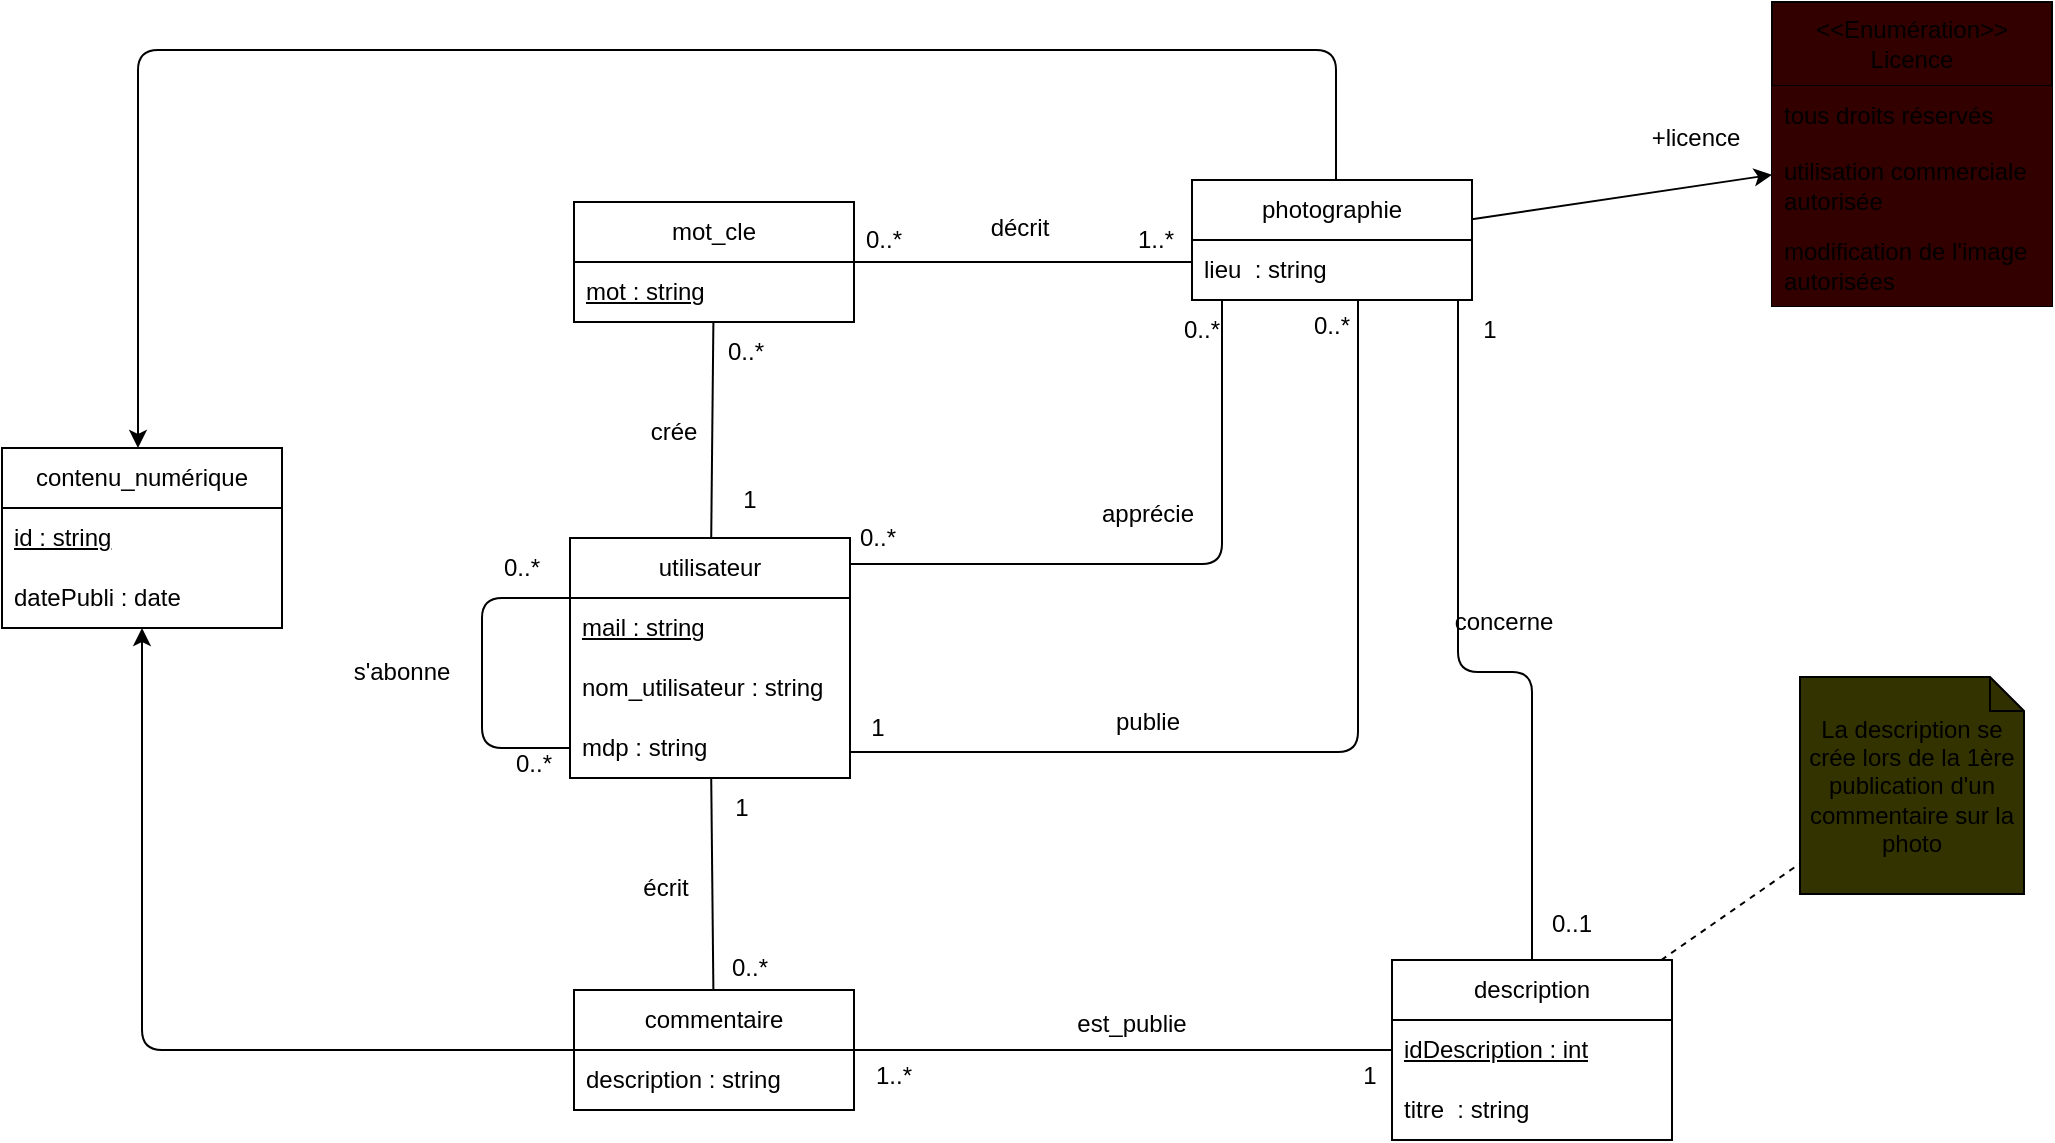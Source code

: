 <mxfile>
    <diagram id="tBTZOynKKMIQyIz6T4Pn" name="Page-1">
        <mxGraphModel dx="2031" dy="1352" grid="0" gridSize="10" guides="1" tooltips="1" connect="1" arrows="1" fold="1" page="0" pageScale="1" pageWidth="827" pageHeight="1169" math="0" shadow="0">
            <root>
                <mxCell id="0"/>
                <mxCell id="1" parent="0"/>
                <mxCell id="15" style="edgeStyle=none;html=1;endArrow=none;endFill=0;" edge="1" parent="1" source="2" target="10">
                    <mxGeometry relative="1" as="geometry"/>
                </mxCell>
                <mxCell id="48" style="edgeStyle=orthogonalEdgeStyle;html=1;endArrow=none;endFill=0;" edge="1" parent="1" source="2" target="30">
                    <mxGeometry relative="1" as="geometry">
                        <Array as="points">
                            <mxPoint x="501" y="-108"/>
                        </Array>
                    </mxGeometry>
                </mxCell>
                <mxCell id="2" value="utilisateur" style="swimlane;fontStyle=0;childLayout=stackLayout;horizontal=1;startSize=30;horizontalStack=0;resizeParent=1;resizeParentMax=0;resizeLast=0;collapsible=1;marginBottom=0;whiteSpace=wrap;html=1;" vertex="1" parent="1">
                    <mxGeometry x="175" y="-121" width="140" height="120" as="geometry"/>
                </mxCell>
                <mxCell id="3" value="&lt;u&gt;mail : string&lt;/u&gt;" style="text;strokeColor=none;fillColor=none;align=left;verticalAlign=middle;spacingLeft=4;spacingRight=4;overflow=hidden;points=[[0,0.5],[1,0.5]];portConstraint=eastwest;rotatable=0;whiteSpace=wrap;html=1;" vertex="1" parent="2">
                    <mxGeometry y="30" width="140" height="30" as="geometry"/>
                </mxCell>
                <mxCell id="4" value="nom_utilisateur&amp;nbsp;: string" style="text;strokeColor=none;fillColor=none;align=left;verticalAlign=middle;spacingLeft=4;spacingRight=4;overflow=hidden;points=[[0,0.5],[1,0.5]];portConstraint=eastwest;rotatable=0;whiteSpace=wrap;html=1;" vertex="1" parent="2">
                    <mxGeometry y="60" width="140" height="30" as="geometry"/>
                </mxCell>
                <mxCell id="5" value="mdp : string" style="text;strokeColor=none;fillColor=none;align=left;verticalAlign=middle;spacingLeft=4;spacingRight=4;overflow=hidden;points=[[0,0.5],[1,0.5]];portConstraint=eastwest;rotatable=0;whiteSpace=wrap;html=1;" vertex="1" parent="2">
                    <mxGeometry y="90" width="140" height="30" as="geometry"/>
                </mxCell>
                <mxCell id="6" style="edgeStyle=none;html=1;entryX=0;entryY=0.25;entryDx=0;entryDy=0;exitX=0;exitY=0.5;exitDx=0;exitDy=0;endArrow=none;endFill=0;" edge="1" parent="2" source="5" target="2">
                    <mxGeometry relative="1" as="geometry">
                        <mxPoint x="-186" y="37" as="targetPoint"/>
                        <mxPoint x="-36" y="65" as="sourcePoint"/>
                        <Array as="points">
                            <mxPoint x="-44" y="105"/>
                            <mxPoint x="-44" y="30"/>
                        </Array>
                    </mxGeometry>
                </mxCell>
                <mxCell id="7" value="s'abonne" style="text;html=1;strokeColor=none;fillColor=none;align=center;verticalAlign=middle;whiteSpace=wrap;rounded=0;" vertex="1" parent="1">
                    <mxGeometry x="61" y="-69" width="60" height="30" as="geometry"/>
                </mxCell>
                <mxCell id="8" value="0..*" style="text;html=1;strokeColor=none;fillColor=none;align=center;verticalAlign=middle;whiteSpace=wrap;rounded=0;" vertex="1" parent="1">
                    <mxGeometry x="121" y="-121" width="60" height="30" as="geometry"/>
                </mxCell>
                <mxCell id="9" value="0..*" style="text;html=1;strokeColor=none;fillColor=none;align=center;verticalAlign=middle;whiteSpace=wrap;rounded=0;" vertex="1" parent="1">
                    <mxGeometry x="127" y="-23" width="60" height="30" as="geometry"/>
                </mxCell>
                <mxCell id="10" value="mot_cle" style="swimlane;fontStyle=0;childLayout=stackLayout;horizontal=1;startSize=30;horizontalStack=0;resizeParent=1;resizeParentMax=0;resizeLast=0;collapsible=1;marginBottom=0;whiteSpace=wrap;html=1;" vertex="1" parent="1">
                    <mxGeometry x="177" y="-289" width="140" height="60" as="geometry"/>
                </mxCell>
                <mxCell id="11" value="&lt;u&gt;mot : string&lt;/u&gt;" style="text;strokeColor=none;fillColor=none;align=left;verticalAlign=middle;spacingLeft=4;spacingRight=4;overflow=hidden;points=[[0,0.5],[1,0.5]];portConstraint=eastwest;rotatable=0;whiteSpace=wrap;html=1;" vertex="1" parent="10">
                    <mxGeometry y="30" width="140" height="30" as="geometry"/>
                </mxCell>
                <mxCell id="16" value="0..*" style="text;html=1;strokeColor=none;fillColor=none;align=center;verticalAlign=middle;whiteSpace=wrap;rounded=0;" vertex="1" parent="1">
                    <mxGeometry x="233" y="-229" width="60" height="30" as="geometry"/>
                </mxCell>
                <mxCell id="17" value="1" style="text;html=1;strokeColor=none;fillColor=none;align=center;verticalAlign=middle;whiteSpace=wrap;rounded=0;" vertex="1" parent="1">
                    <mxGeometry x="235" y="-155" width="60" height="30" as="geometry"/>
                </mxCell>
                <mxCell id="18" value="crée" style="text;html=1;strokeColor=none;fillColor=none;align=center;verticalAlign=middle;whiteSpace=wrap;rounded=0;" vertex="1" parent="1">
                    <mxGeometry x="197" y="-189" width="60" height="30" as="geometry"/>
                </mxCell>
                <mxCell id="21" style="edgeStyle=none;html=1;endArrow=none;endFill=0;" edge="1" parent="1" source="19" target="2">
                    <mxGeometry relative="1" as="geometry"/>
                </mxCell>
                <mxCell id="19" value="commentaire" style="swimlane;fontStyle=0;childLayout=stackLayout;horizontal=1;startSize=30;horizontalStack=0;resizeParent=1;resizeParentMax=0;resizeLast=0;collapsible=1;marginBottom=0;whiteSpace=wrap;html=1;" vertex="1" parent="1">
                    <mxGeometry x="177" y="105" width="140" height="60" as="geometry"/>
                </mxCell>
                <mxCell id="20" value="description : string" style="text;strokeColor=none;fillColor=none;align=left;verticalAlign=middle;spacingLeft=4;spacingRight=4;overflow=hidden;points=[[0,0.5],[1,0.5]];portConstraint=eastwest;rotatable=0;whiteSpace=wrap;html=1;" vertex="1" parent="19">
                    <mxGeometry y="30" width="140" height="30" as="geometry"/>
                </mxCell>
                <mxCell id="22" value="1" style="text;html=1;strokeColor=none;fillColor=none;align=center;verticalAlign=middle;whiteSpace=wrap;rounded=0;" vertex="1" parent="1">
                    <mxGeometry x="231" y="-1" width="60" height="30" as="geometry"/>
                </mxCell>
                <mxCell id="23" value="0..*" style="text;html=1;strokeColor=none;fillColor=none;align=center;verticalAlign=middle;whiteSpace=wrap;rounded=0;" vertex="1" parent="1">
                    <mxGeometry x="235" y="79" width="60" height="30" as="geometry"/>
                </mxCell>
                <mxCell id="24" value="écrit" style="text;html=1;strokeColor=none;fillColor=none;align=center;verticalAlign=middle;whiteSpace=wrap;rounded=0;" vertex="1" parent="1">
                    <mxGeometry x="193" y="39" width="60" height="30" as="geometry"/>
                </mxCell>
                <mxCell id="26" value="contenu_numérique" style="swimlane;fontStyle=0;childLayout=stackLayout;horizontal=1;startSize=30;horizontalStack=0;resizeParent=1;resizeParentMax=0;resizeLast=0;collapsible=1;marginBottom=0;whiteSpace=wrap;html=1;" vertex="1" parent="1">
                    <mxGeometry x="-109" y="-166" width="140" height="90" as="geometry"/>
                </mxCell>
                <mxCell id="27" value="&lt;u&gt;id : string&lt;/u&gt;" style="text;strokeColor=none;fillColor=none;align=left;verticalAlign=middle;spacingLeft=4;spacingRight=4;overflow=hidden;points=[[0,0.5],[1,0.5]];portConstraint=eastwest;rotatable=0;whiteSpace=wrap;html=1;" vertex="1" parent="26">
                    <mxGeometry y="30" width="140" height="30" as="geometry"/>
                </mxCell>
                <mxCell id="28" value="datePubli : date" style="text;strokeColor=none;fillColor=none;align=left;verticalAlign=middle;spacingLeft=4;spacingRight=4;overflow=hidden;points=[[0,0.5],[1,0.5]];portConstraint=eastwest;rotatable=0;whiteSpace=wrap;html=1;" vertex="1" parent="26">
                    <mxGeometry y="60" width="140" height="30" as="geometry"/>
                </mxCell>
                <mxCell id="29" style="edgeStyle=orthogonalEdgeStyle;html=1;endArrow=classic;endFill=1;" edge="1" parent="1" source="19" target="26">
                    <mxGeometry relative="1" as="geometry"/>
                </mxCell>
                <mxCell id="43" style="edgeStyle=orthogonalEdgeStyle;html=1;endArrow=classic;endFill=1;" edge="1" parent="1" source="30" target="26">
                    <mxGeometry relative="1" as="geometry">
                        <Array as="points">
                            <mxPoint x="558" y="-365"/>
                            <mxPoint x="-41" y="-365"/>
                        </Array>
                    </mxGeometry>
                </mxCell>
                <mxCell id="72" style="html=1;endArrow=classic;endFill=1;" edge="1" parent="1" source="30" target="67">
                    <mxGeometry relative="1" as="geometry"/>
                </mxCell>
                <mxCell id="30" value="photographie" style="swimlane;fontStyle=0;childLayout=stackLayout;horizontal=1;startSize=30;horizontalStack=0;resizeParent=1;resizeParentMax=0;resizeLast=0;collapsible=1;marginBottom=0;whiteSpace=wrap;html=1;" vertex="1" parent="1">
                    <mxGeometry x="486" y="-300" width="140" height="60" as="geometry"/>
                </mxCell>
                <mxCell id="32" value="lieu&amp;nbsp;&amp;nbsp;: string" style="text;strokeColor=none;fillColor=none;align=left;verticalAlign=middle;spacingLeft=4;spacingRight=4;overflow=hidden;points=[[0,0.5],[1,0.5]];portConstraint=eastwest;rotatable=0;whiteSpace=wrap;html=1;" vertex="1" parent="30">
                    <mxGeometry y="30" width="140" height="30" as="geometry"/>
                </mxCell>
                <mxCell id="35" style="edgeStyle=orthogonalEdgeStyle;html=1;endArrow=none;endFill=0;" edge="1" parent="1" target="30" source="2">
                    <mxGeometry relative="1" as="geometry">
                        <mxPoint x="592.812" y="-63" as="sourcePoint"/>
                        <mxPoint x="398" y="123.551" as="targetPoint"/>
                        <Array as="points">
                            <mxPoint x="569" y="-14"/>
                        </Array>
                    </mxGeometry>
                </mxCell>
                <mxCell id="36" value="publie" style="text;html=1;strokeColor=none;fillColor=none;align=center;verticalAlign=middle;whiteSpace=wrap;rounded=0;" vertex="1" parent="1">
                    <mxGeometry x="434" y="-44" width="60" height="30" as="geometry"/>
                </mxCell>
                <mxCell id="40" value="0..*" style="text;html=1;strokeColor=none;fillColor=none;align=center;verticalAlign=middle;whiteSpace=wrap;rounded=0;" vertex="1" parent="1">
                    <mxGeometry x="526" y="-242" width="60" height="30" as="geometry"/>
                </mxCell>
                <mxCell id="42" value="1" style="text;html=1;strokeColor=none;fillColor=none;align=center;verticalAlign=middle;whiteSpace=wrap;rounded=0;" vertex="1" parent="1">
                    <mxGeometry x="299" y="-41" width="60" height="30" as="geometry"/>
                </mxCell>
                <mxCell id="44" style="edgeStyle=orthogonalEdgeStyle;html=1;endArrow=none;endFill=0;" edge="1" parent="1" source="11" target="30">
                    <mxGeometry relative="1" as="geometry">
                        <Array as="points">
                            <mxPoint x="358" y="-259"/>
                            <mxPoint x="358" y="-259"/>
                        </Array>
                    </mxGeometry>
                </mxCell>
                <mxCell id="45" value="0..*" style="text;html=1;strokeColor=none;fillColor=none;align=center;verticalAlign=middle;whiteSpace=wrap;rounded=0;" vertex="1" parent="1">
                    <mxGeometry x="302" y="-285" width="60" height="30" as="geometry"/>
                </mxCell>
                <mxCell id="46" value="1..*" style="text;html=1;strokeColor=none;fillColor=none;align=center;verticalAlign=middle;whiteSpace=wrap;rounded=0;" vertex="1" parent="1">
                    <mxGeometry x="438" y="-285" width="60" height="30" as="geometry"/>
                </mxCell>
                <mxCell id="47" value="décrit" style="text;html=1;strokeColor=none;fillColor=none;align=center;verticalAlign=middle;whiteSpace=wrap;rounded=0;" vertex="1" parent="1">
                    <mxGeometry x="370" y="-291" width="60" height="30" as="geometry"/>
                </mxCell>
                <mxCell id="49" value="0..*" style="text;html=1;strokeColor=none;fillColor=none;align=center;verticalAlign=middle;whiteSpace=wrap;rounded=0;" vertex="1" parent="1">
                    <mxGeometry x="461" y="-240" width="60" height="30" as="geometry"/>
                </mxCell>
                <mxCell id="50" value="0..*" style="text;html=1;strokeColor=none;fillColor=none;align=center;verticalAlign=middle;whiteSpace=wrap;rounded=0;" vertex="1" parent="1">
                    <mxGeometry x="299" y="-136" width="60" height="30" as="geometry"/>
                </mxCell>
                <mxCell id="51" value="apprécie" style="text;html=1;strokeColor=none;fillColor=none;align=center;verticalAlign=middle;whiteSpace=wrap;rounded=0;" vertex="1" parent="1">
                    <mxGeometry x="434" y="-148" width="60" height="30" as="geometry"/>
                </mxCell>
                <mxCell id="60" style="edgeStyle=orthogonalEdgeStyle;html=1;endArrow=none;endFill=0;" edge="1" parent="1" source="52" target="30">
                    <mxGeometry relative="1" as="geometry">
                        <Array as="points">
                            <mxPoint x="656" y="-54"/>
                            <mxPoint x="619" y="-54"/>
                        </Array>
                    </mxGeometry>
                </mxCell>
                <mxCell id="52" value="description" style="swimlane;fontStyle=0;childLayout=stackLayout;horizontal=1;startSize=30;horizontalStack=0;resizeParent=1;resizeParentMax=0;resizeLast=0;collapsible=1;marginBottom=0;whiteSpace=wrap;html=1;" vertex="1" parent="1">
                    <mxGeometry x="586" y="90" width="140" height="90" as="geometry"/>
                </mxCell>
                <mxCell id="53" value="&lt;u&gt;idDescription : int&lt;/u&gt;" style="text;strokeColor=none;fillColor=none;align=left;verticalAlign=middle;spacingLeft=4;spacingRight=4;overflow=hidden;points=[[0,0.5],[1,0.5]];portConstraint=eastwest;rotatable=0;whiteSpace=wrap;html=1;" vertex="1" parent="52">
                    <mxGeometry y="30" width="140" height="30" as="geometry"/>
                </mxCell>
                <mxCell id="54" value="titre&amp;nbsp; : string" style="text;strokeColor=none;fillColor=none;align=left;verticalAlign=middle;spacingLeft=4;spacingRight=4;overflow=hidden;points=[[0,0.5],[1,0.5]];portConstraint=eastwest;rotatable=0;whiteSpace=wrap;html=1;" vertex="1" parent="52">
                    <mxGeometry y="60" width="140" height="30" as="geometry"/>
                </mxCell>
                <mxCell id="56" style="edgeStyle=orthogonalEdgeStyle;html=1;endArrow=none;endFill=0;" edge="1" parent="1" source="20" target="52">
                    <mxGeometry relative="1" as="geometry">
                        <Array as="points">
                            <mxPoint x="388" y="135"/>
                            <mxPoint x="388" y="135"/>
                        </Array>
                    </mxGeometry>
                </mxCell>
                <mxCell id="57" value="1" style="text;html=1;strokeColor=none;fillColor=none;align=center;verticalAlign=middle;whiteSpace=wrap;rounded=0;" vertex="1" parent="1">
                    <mxGeometry x="545" y="133" width="60" height="30" as="geometry"/>
                </mxCell>
                <mxCell id="58" value="1..*" style="text;html=1;strokeColor=none;fillColor=none;align=center;verticalAlign=middle;whiteSpace=wrap;rounded=0;" vertex="1" parent="1">
                    <mxGeometry x="307" y="133" width="60" height="30" as="geometry"/>
                </mxCell>
                <mxCell id="59" value="est_publie" style="text;html=1;strokeColor=none;fillColor=none;align=center;verticalAlign=middle;whiteSpace=wrap;rounded=0;" vertex="1" parent="1">
                    <mxGeometry x="426" y="107" width="60" height="30" as="geometry"/>
                </mxCell>
                <mxCell id="61" value="concerne" style="text;html=1;strokeColor=none;fillColor=none;align=center;verticalAlign=middle;whiteSpace=wrap;rounded=0;" vertex="1" parent="1">
                    <mxGeometry x="612" y="-94" width="60" height="30" as="geometry"/>
                </mxCell>
                <mxCell id="62" value="1" style="text;html=1;strokeColor=none;fillColor=none;align=center;verticalAlign=middle;whiteSpace=wrap;rounded=0;" vertex="1" parent="1">
                    <mxGeometry x="605" y="-240" width="60" height="30" as="geometry"/>
                </mxCell>
                <mxCell id="63" value="0..1" style="text;html=1;strokeColor=none;fillColor=none;align=center;verticalAlign=middle;whiteSpace=wrap;rounded=0;" vertex="1" parent="1">
                    <mxGeometry x="646" y="57" width="60" height="30" as="geometry"/>
                </mxCell>
                <mxCell id="64" value="La description se crée lors de la 1ère publication d'un commentaire sur la photo" style="shape=note;whiteSpace=wrap;html=1;backgroundOutline=1;darkOpacity=0.05;strokeColor=default;size=17;fillColor=#333300;gradientColor=none;" vertex="1" parent="1">
                    <mxGeometry x="790" y="-51.5" width="112" height="108.5" as="geometry"/>
                </mxCell>
                <mxCell id="66" value="" style="endArrow=none;dashed=1;html=1;" edge="1" parent="1" source="52" target="64">
                    <mxGeometry width="50" height="50" relative="1" as="geometry">
                        <mxPoint x="332" y="-37" as="sourcePoint"/>
                        <mxPoint x="382" y="-87" as="targetPoint"/>
                    </mxGeometry>
                </mxCell>
                <mxCell id="67" value="&amp;lt;&amp;lt;Enumération&amp;gt;&amp;gt;&lt;br&gt;Licence" style="swimlane;fontStyle=0;childLayout=stackLayout;horizontal=1;startSize=42;horizontalStack=0;resizeParent=1;resizeParentMax=0;resizeLast=0;collapsible=1;marginBottom=0;whiteSpace=wrap;html=1;fillColor=#330000;gradientColor=none;swimlaneFillColor=none;glass=0;rounded=0;shadow=0;" vertex="1" parent="1">
                    <mxGeometry x="776" y="-389" width="140" height="152" as="geometry"/>
                </mxCell>
                <mxCell id="68" value="tous droits réservés" style="text;strokeColor=none;fillColor=#330000;align=left;verticalAlign=middle;spacingLeft=4;spacingRight=4;overflow=hidden;points=[[0,0.5],[1,0.5]];portConstraint=eastwest;rotatable=0;whiteSpace=wrap;html=1;" vertex="1" parent="67">
                    <mxGeometry y="42" width="140" height="30" as="geometry"/>
                </mxCell>
                <mxCell id="69" value="utilisation commerciale autorisée" style="text;strokeColor=none;fillColor=#330000;align=left;verticalAlign=middle;spacingLeft=4;spacingRight=4;overflow=hidden;points=[[0,0.5],[1,0.5]];portConstraint=eastwest;rotatable=0;whiteSpace=wrap;html=1;" vertex="1" parent="67">
                    <mxGeometry y="72" width="140" height="40" as="geometry"/>
                </mxCell>
                <mxCell id="70" value="modification de l'image autorisées" style="text;strokeColor=none;fillColor=#330000;align=left;verticalAlign=middle;spacingLeft=4;spacingRight=4;overflow=hidden;points=[[0,0.5],[1,0.5]];portConstraint=eastwest;rotatable=0;whiteSpace=wrap;html=1;" vertex="1" parent="67">
                    <mxGeometry y="112" width="140" height="40" as="geometry"/>
                </mxCell>
                <mxCell id="73" value="+licence" style="text;html=1;strokeColor=none;fillColor=none;align=center;verticalAlign=middle;whiteSpace=wrap;rounded=0;shadow=0;glass=0;sketch=0;" vertex="1" parent="1">
                    <mxGeometry x="708" y="-336" width="60" height="30" as="geometry"/>
                </mxCell>
            </root>
        </mxGraphModel>
    </diagram>
</mxfile>